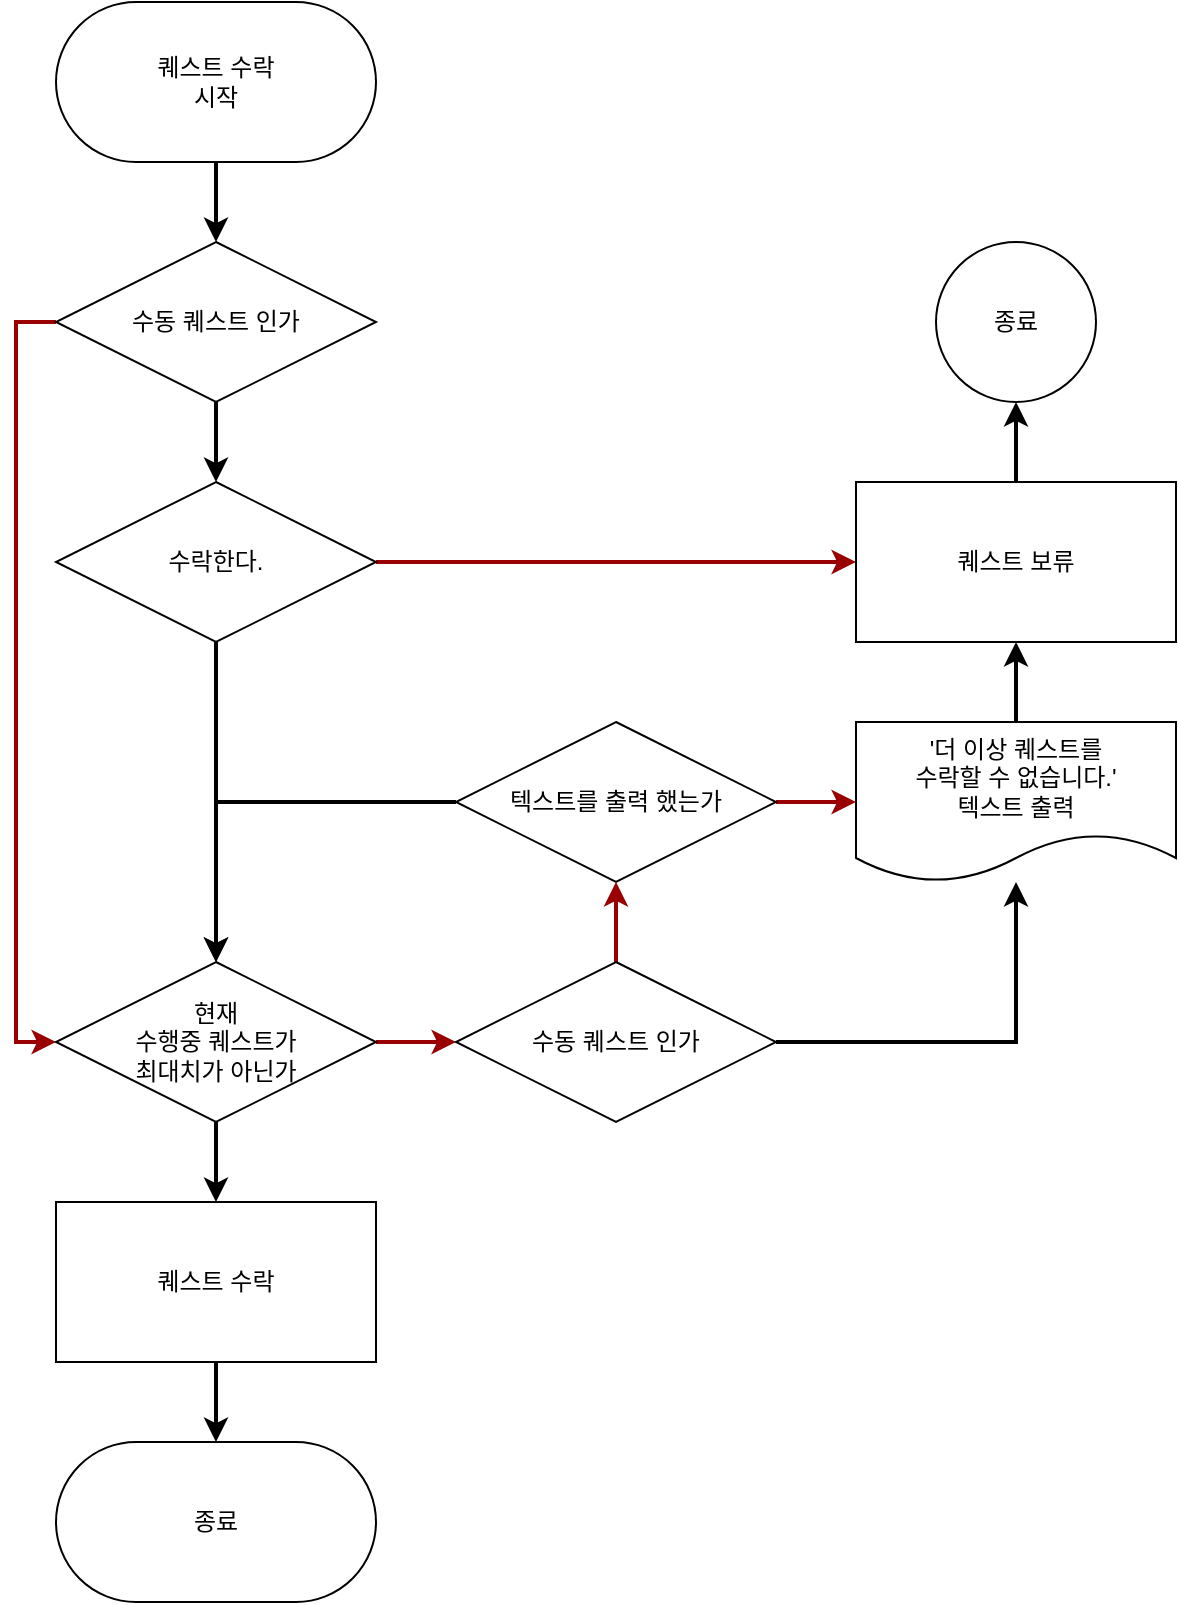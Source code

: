 <mxfile version="22.1.18" type="device">
  <diagram name="페이지-1" id="Bv_HtdNlv1PQkyBHtWLU">
    <mxGraphModel dx="1434" dy="772" grid="1" gridSize="10" guides="1" tooltips="1" connect="1" arrows="1" fold="1" page="1" pageScale="1" pageWidth="827" pageHeight="1169" math="0" shadow="0">
      <root>
        <mxCell id="0" />
        <mxCell id="1" parent="0" />
        <mxCell id="28WO9Za-le0v9rXIwGPJ-5" style="edgeStyle=orthogonalEdgeStyle;rounded=0;orthogonalLoop=1;jettySize=auto;html=1;exitX=0.5;exitY=1;exitDx=0;exitDy=0;entryX=0.5;entryY=0;entryDx=0;entryDy=0;strokeWidth=2;" parent="1" source="28WO9Za-le0v9rXIwGPJ-1" target="28WO9Za-le0v9rXIwGPJ-2" edge="1">
          <mxGeometry relative="1" as="geometry" />
        </mxCell>
        <mxCell id="28WO9Za-le0v9rXIwGPJ-1" value="퀘스트 수락&lt;br&gt;시작" style="rounded=1;whiteSpace=wrap;html=1;arcSize=50;" parent="1" vertex="1">
          <mxGeometry x="40" width="160" height="80" as="geometry" />
        </mxCell>
        <mxCell id="28WO9Za-le0v9rXIwGPJ-20" style="edgeStyle=orthogonalEdgeStyle;rounded=0;orthogonalLoop=1;jettySize=auto;html=1;exitX=0.5;exitY=1;exitDx=0;exitDy=0;strokeWidth=2;" parent="1" source="28WO9Za-le0v9rXIwGPJ-2" target="28WO9Za-le0v9rXIwGPJ-4" edge="1">
          <mxGeometry relative="1" as="geometry" />
        </mxCell>
        <mxCell id="UIB3yOtgaZVxJFrMiwaZ-27" style="edgeStyle=orthogonalEdgeStyle;rounded=0;orthogonalLoop=1;jettySize=auto;html=1;exitX=0;exitY=0.5;exitDx=0;exitDy=0;strokeColor=#990000;strokeWidth=2;entryX=0;entryY=0.5;entryDx=0;entryDy=0;" edge="1" parent="1" source="28WO9Za-le0v9rXIwGPJ-2" target="28WO9Za-le0v9rXIwGPJ-3">
          <mxGeometry relative="1" as="geometry">
            <mxPoint x="-110" y="160" as="targetPoint" />
          </mxGeometry>
        </mxCell>
        <mxCell id="28WO9Za-le0v9rXIwGPJ-2" value="수동 퀘스트 인가" style="rhombus;whiteSpace=wrap;html=1;" parent="1" vertex="1">
          <mxGeometry x="40" y="120" width="160" height="80" as="geometry" />
        </mxCell>
        <mxCell id="28WO9Za-le0v9rXIwGPJ-23" style="edgeStyle=orthogonalEdgeStyle;rounded=0;orthogonalLoop=1;jettySize=auto;html=1;exitX=0.5;exitY=1;exitDx=0;exitDy=0;entryX=0.5;entryY=0;entryDx=0;entryDy=0;strokeWidth=2;" parent="1" source="28WO9Za-le0v9rXIwGPJ-3" target="28WO9Za-le0v9rXIwGPJ-16" edge="1">
          <mxGeometry relative="1" as="geometry" />
        </mxCell>
        <mxCell id="UIB3yOtgaZVxJFrMiwaZ-21" style="edgeStyle=orthogonalEdgeStyle;rounded=0;orthogonalLoop=1;jettySize=auto;html=1;exitX=1;exitY=0.5;exitDx=0;exitDy=0;strokeWidth=2;strokeColor=#990000;entryX=0;entryY=0.5;entryDx=0;entryDy=0;" edge="1" parent="1" source="28WO9Za-le0v9rXIwGPJ-3" target="UIB3yOtgaZVxJFrMiwaZ-36">
          <mxGeometry relative="1" as="geometry">
            <mxPoint x="240" y="520" as="targetPoint" />
          </mxGeometry>
        </mxCell>
        <mxCell id="28WO9Za-le0v9rXIwGPJ-3" value="현재 &lt;br&gt;수행중 퀘스트가&lt;br&gt;최대치가 아닌가" style="rhombus;whiteSpace=wrap;html=1;" parent="1" vertex="1">
          <mxGeometry x="40" y="480" width="160" height="80" as="geometry" />
        </mxCell>
        <mxCell id="28WO9Za-le0v9rXIwGPJ-22" style="edgeStyle=orthogonalEdgeStyle;rounded=0;orthogonalLoop=1;jettySize=auto;html=1;exitX=0.5;exitY=1;exitDx=0;exitDy=0;entryX=0.5;entryY=0;entryDx=0;entryDy=0;strokeWidth=2;" parent="1" source="28WO9Za-le0v9rXIwGPJ-4" target="28WO9Za-le0v9rXIwGPJ-3" edge="1">
          <mxGeometry relative="1" as="geometry" />
        </mxCell>
        <mxCell id="UIB3yOtgaZVxJFrMiwaZ-23" style="edgeStyle=orthogonalEdgeStyle;rounded=0;orthogonalLoop=1;jettySize=auto;html=1;exitX=1;exitY=0.5;exitDx=0;exitDy=0;entryX=0;entryY=0.5;entryDx=0;entryDy=0;strokeColor=#990000;strokeWidth=2;" edge="1" parent="1" source="28WO9Za-le0v9rXIwGPJ-4" target="28WO9Za-le0v9rXIwGPJ-18">
          <mxGeometry relative="1" as="geometry" />
        </mxCell>
        <mxCell id="28WO9Za-le0v9rXIwGPJ-4" value="수락한다." style="rhombus;whiteSpace=wrap;html=1;" parent="1" vertex="1">
          <mxGeometry x="40" y="240" width="160" height="80" as="geometry" />
        </mxCell>
        <mxCell id="28WO9Za-le0v9rXIwGPJ-8" value="종료" style="ellipse;whiteSpace=wrap;html=1;direction=south;" parent="1" vertex="1">
          <mxGeometry x="480" y="120" width="80" height="80" as="geometry" />
        </mxCell>
        <mxCell id="28WO9Za-le0v9rXIwGPJ-9" value="종료" style="rounded=1;whiteSpace=wrap;html=1;arcSize=50;" parent="1" vertex="1">
          <mxGeometry x="40" y="720" width="160" height="80" as="geometry" />
        </mxCell>
        <mxCell id="UIB3yOtgaZVxJFrMiwaZ-42" style="edgeStyle=orthogonalEdgeStyle;rounded=0;orthogonalLoop=1;jettySize=auto;html=1;exitX=0.5;exitY=0;exitDx=0;exitDy=0;entryX=0.5;entryY=1;entryDx=0;entryDy=0;strokeWidth=2;" edge="1" parent="1" source="28WO9Za-le0v9rXIwGPJ-10" target="28WO9Za-le0v9rXIwGPJ-18">
          <mxGeometry relative="1" as="geometry" />
        </mxCell>
        <mxCell id="28WO9Za-le0v9rXIwGPJ-10" value="&#39;더 이상 퀘스트를 &lt;br&gt;수락할 수 없습니다.&#39;&lt;br&gt;텍스트 출력" style="shape=document;whiteSpace=wrap;html=1;boundedLbl=1;" parent="1" vertex="1">
          <mxGeometry x="440" y="360" width="160" height="80" as="geometry" />
        </mxCell>
        <mxCell id="28WO9Za-le0v9rXIwGPJ-17" style="edgeStyle=orthogonalEdgeStyle;rounded=0;orthogonalLoop=1;jettySize=auto;html=1;exitX=0.5;exitY=1;exitDx=0;exitDy=0;entryX=0.5;entryY=0;entryDx=0;entryDy=0;strokeWidth=2;" parent="1" source="28WO9Za-le0v9rXIwGPJ-16" target="28WO9Za-le0v9rXIwGPJ-9" edge="1">
          <mxGeometry relative="1" as="geometry" />
        </mxCell>
        <mxCell id="28WO9Za-le0v9rXIwGPJ-16" value="퀘스트 수락" style="whiteSpace=wrap;html=1;" parent="1" vertex="1">
          <mxGeometry x="40" y="600" width="160" height="80" as="geometry" />
        </mxCell>
        <mxCell id="UIB3yOtgaZVxJFrMiwaZ-24" style="edgeStyle=orthogonalEdgeStyle;rounded=0;orthogonalLoop=1;jettySize=auto;html=1;exitX=0.5;exitY=0;exitDx=0;exitDy=0;strokeWidth=2;" edge="1" parent="1" source="28WO9Za-le0v9rXIwGPJ-18" target="28WO9Za-le0v9rXIwGPJ-8">
          <mxGeometry relative="1" as="geometry" />
        </mxCell>
        <mxCell id="28WO9Za-le0v9rXIwGPJ-18" value="퀘스트 보류" style="whiteSpace=wrap;html=1;" parent="1" vertex="1">
          <mxGeometry x="440" y="240" width="160" height="80" as="geometry" />
        </mxCell>
        <mxCell id="UIB3yOtgaZVxJFrMiwaZ-46" style="edgeStyle=orthogonalEdgeStyle;rounded=0;orthogonalLoop=1;jettySize=auto;html=1;exitX=1;exitY=0.5;exitDx=0;exitDy=0;entryX=0;entryY=0.5;entryDx=0;entryDy=0;strokeColor=#990000;strokeWidth=2;" edge="1" parent="1" source="UIB3yOtgaZVxJFrMiwaZ-34" target="28WO9Za-le0v9rXIwGPJ-10">
          <mxGeometry relative="1" as="geometry" />
        </mxCell>
        <mxCell id="UIB3yOtgaZVxJFrMiwaZ-47" style="edgeStyle=orthogonalEdgeStyle;rounded=0;orthogonalLoop=1;jettySize=auto;html=1;exitX=0;exitY=0.5;exitDx=0;exitDy=0;entryX=0.5;entryY=0;entryDx=0;entryDy=0;strokeWidth=2;" edge="1" parent="1" source="UIB3yOtgaZVxJFrMiwaZ-34" target="28WO9Za-le0v9rXIwGPJ-3">
          <mxGeometry relative="1" as="geometry" />
        </mxCell>
        <mxCell id="UIB3yOtgaZVxJFrMiwaZ-34" value="텍스트를 출력 했는가" style="rhombus;whiteSpace=wrap;html=1;" vertex="1" parent="1">
          <mxGeometry x="240" y="360" width="160" height="80" as="geometry" />
        </mxCell>
        <mxCell id="UIB3yOtgaZVxJFrMiwaZ-43" style="edgeStyle=orthogonalEdgeStyle;rounded=0;orthogonalLoop=1;jettySize=auto;html=1;exitX=0.5;exitY=0;exitDx=0;exitDy=0;strokeWidth=2;strokeColor=#990000;" edge="1" parent="1" source="UIB3yOtgaZVxJFrMiwaZ-36" target="UIB3yOtgaZVxJFrMiwaZ-34">
          <mxGeometry relative="1" as="geometry" />
        </mxCell>
        <mxCell id="UIB3yOtgaZVxJFrMiwaZ-44" style="edgeStyle=orthogonalEdgeStyle;rounded=0;orthogonalLoop=1;jettySize=auto;html=1;exitX=1;exitY=0.5;exitDx=0;exitDy=0;strokeWidth=2;" edge="1" parent="1" source="UIB3yOtgaZVxJFrMiwaZ-36" target="28WO9Za-le0v9rXIwGPJ-10">
          <mxGeometry relative="1" as="geometry" />
        </mxCell>
        <mxCell id="UIB3yOtgaZVxJFrMiwaZ-36" value="수동 퀘스트 인가" style="rhombus;whiteSpace=wrap;html=1;" vertex="1" parent="1">
          <mxGeometry x="240" y="480" width="160" height="80" as="geometry" />
        </mxCell>
      </root>
    </mxGraphModel>
  </diagram>
</mxfile>
